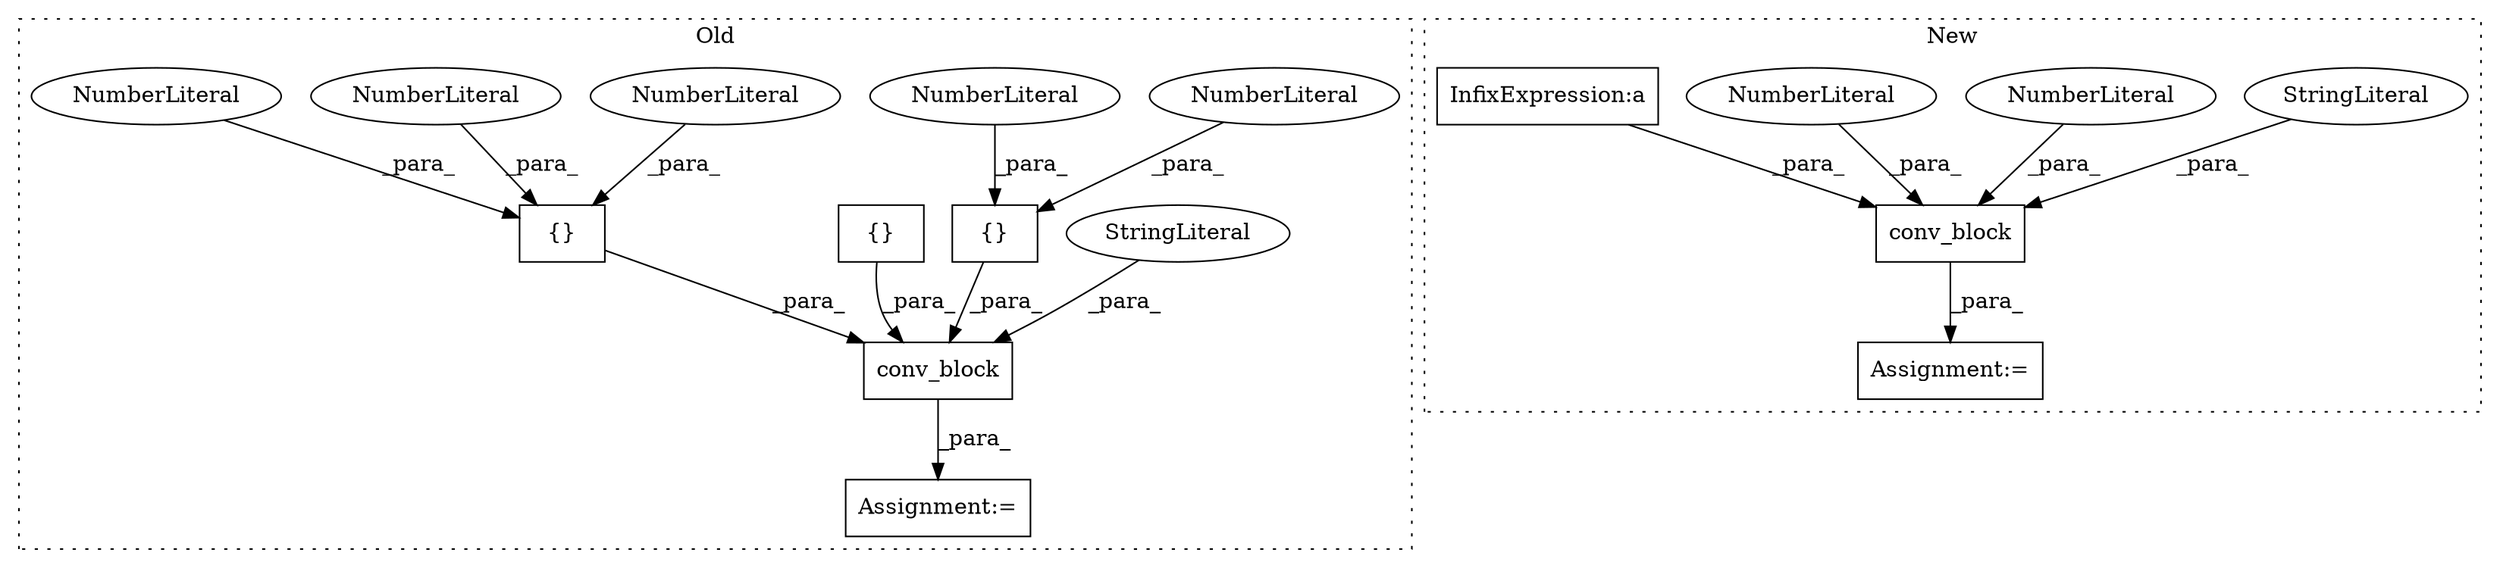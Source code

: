 digraph G {
subgraph cluster0 {
1 [label="conv_block" a="32" s="4367,4462" l="11,1" shape="box"];
5 [label="StringLiteral" a="45" s="4385" l="12" shape="ellipse"];
7 [label="Assignment:=" a="7" s="4366" l="1" shape="box"];
9 [label="{}" a="4" s="4442,4454" l="1,1" shape="box"];
10 [label="NumberLiteral" a="34" s="4443" l="1" shape="ellipse"];
11 [label="{}" a="4" s="4420,4426" l="1,1" shape="box"];
12 [label="NumberLiteral" a="34" s="4453" l="1" shape="ellipse"];
13 [label="NumberLiteral" a="34" s="4423" l="1" shape="ellipse"];
14 [label="{}" a="4" s="4326,4358" l="1,1" shape="box"];
15 [label="NumberLiteral" a="34" s="4421" l="1" shape="ellipse"];
16 [label="NumberLiteral" a="34" s="4425" l="1" shape="ellipse"];
label = "Old";
style="dotted";
}
subgraph cluster1 {
2 [label="conv_block" a="32" s="4252,4314" l="11,1" shape="box"];
3 [label="Assignment:=" a="7" s="4322" l="1" shape="box"];
4 [label="StringLiteral" a="45" s="4270" l="5" shape="ellipse"];
6 [label="NumberLiteral" a="34" s="4306" l="1" shape="ellipse"];
8 [label="NumberLiteral" a="34" s="4288" l="1" shape="ellipse"];
17 [label="InfixExpression:a" a="27" s="4298" l="3" shape="box"];
label = "New";
style="dotted";
}
1 -> 7 [label="_para_"];
2 -> 3 [label="_para_"];
4 -> 2 [label="_para_"];
5 -> 1 [label="_para_"];
6 -> 2 [label="_para_"];
8 -> 2 [label="_para_"];
9 -> 1 [label="_para_"];
10 -> 9 [label="_para_"];
11 -> 1 [label="_para_"];
12 -> 9 [label="_para_"];
13 -> 11 [label="_para_"];
14 -> 1 [label="_para_"];
15 -> 11 [label="_para_"];
16 -> 11 [label="_para_"];
17 -> 2 [label="_para_"];
}
